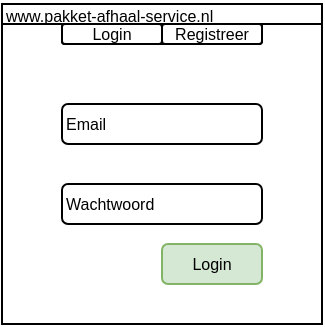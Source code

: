<mxfile version="16.5.1" type="device"><diagram id="7aWMsufYrJEgfdOMEicY" name="Pagina-1"><mxGraphModel dx="367" dy="288" grid="1" gridSize="10" guides="1" tooltips="1" connect="1" arrows="1" fold="1" page="1" pageScale="1" pageWidth="827" pageHeight="1169" math="0" shadow="0"><root><mxCell id="0"/><mxCell id="1" parent="0"/><mxCell id="AIiLI-gX7ybLtZAs8KH5-1" value="" style="rounded=0;whiteSpace=wrap;html=1;" vertex="1" parent="1"><mxGeometry x="120" y="240" width="160" height="160" as="geometry"/></mxCell><mxCell id="AIiLI-gX7ybLtZAs8KH5-2" value="&lt;font style=&quot;font-size: 8px&quot;&gt;www.pakket-afhaal-service.nl&lt;/font&gt;" style="rounded=0;whiteSpace=wrap;html=1;align=left;" vertex="1" parent="1"><mxGeometry x="120" y="240" width="160" height="10" as="geometry"/></mxCell><mxCell id="AIiLI-gX7ybLtZAs8KH5-4" value="Email" style="rounded=1;whiteSpace=wrap;html=1;fontSize=8;align=left;" vertex="1" parent="1"><mxGeometry x="150" y="290" width="100" height="20" as="geometry"/></mxCell><mxCell id="AIiLI-gX7ybLtZAs8KH5-5" value="Wachtwoord" style="rounded=1;whiteSpace=wrap;html=1;fontSize=8;align=left;" vertex="1" parent="1"><mxGeometry x="150" y="330" width="100" height="20" as="geometry"/></mxCell><mxCell id="AIiLI-gX7ybLtZAs8KH5-6" value="Login" style="rounded=1;whiteSpace=wrap;html=1;fontSize=8;fillColor=#d5e8d4;strokeColor=#82b366;" vertex="1" parent="1"><mxGeometry x="200" y="360" width="50" height="20" as="geometry"/></mxCell><mxCell id="AIiLI-gX7ybLtZAs8KH5-7" value="" style="rounded=1;whiteSpace=wrap;html=1;fontSize=8;" vertex="1" parent="1"><mxGeometry x="150" y="250" width="100" height="10" as="geometry"/></mxCell><mxCell id="AIiLI-gX7ybLtZAs8KH5-8" value="Login" style="rounded=1;whiteSpace=wrap;html=1;fontSize=8;" vertex="1" parent="1"><mxGeometry x="150" y="250" width="50" height="10" as="geometry"/></mxCell><mxCell id="AIiLI-gX7ybLtZAs8KH5-9" value="Registreer" style="rounded=1;whiteSpace=wrap;html=1;fontSize=8;" vertex="1" parent="1"><mxGeometry x="200" y="250" width="50" height="10" as="geometry"/></mxCell></root></mxGraphModel></diagram></mxfile>